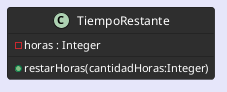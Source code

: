 @startuml

!theme reddress-darkblue
skinparam BackgroundColor lavender
skinparam ArrowColor black
skinparam ArrowThickness 1.0
skinparam RoundCorner 7
skinparam ClassAttributeFontColor FFFFFF
skinparam ClassFontSize 12
skinparam ArrowFontColor black

class TiempoRestante{

    - horas : Integer
    
    + restarHoras(cantidadHoras:Integer)
}

@enduml